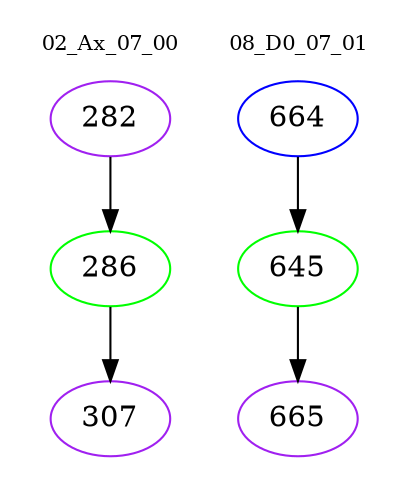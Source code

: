 digraph{
subgraph cluster_0 {
color = white
label = "02_Ax_07_00";
fontsize=10;
T0_282 [label="282", color="purple"]
T0_282 -> T0_286 [color="black"]
T0_286 [label="286", color="green"]
T0_286 -> T0_307 [color="black"]
T0_307 [label="307", color="purple"]
}
subgraph cluster_1 {
color = white
label = "08_D0_07_01";
fontsize=10;
T1_664 [label="664", color="blue"]
T1_664 -> T1_645 [color="black"]
T1_645 [label="645", color="green"]
T1_645 -> T1_665 [color="black"]
T1_665 [label="665", color="purple"]
}
}

